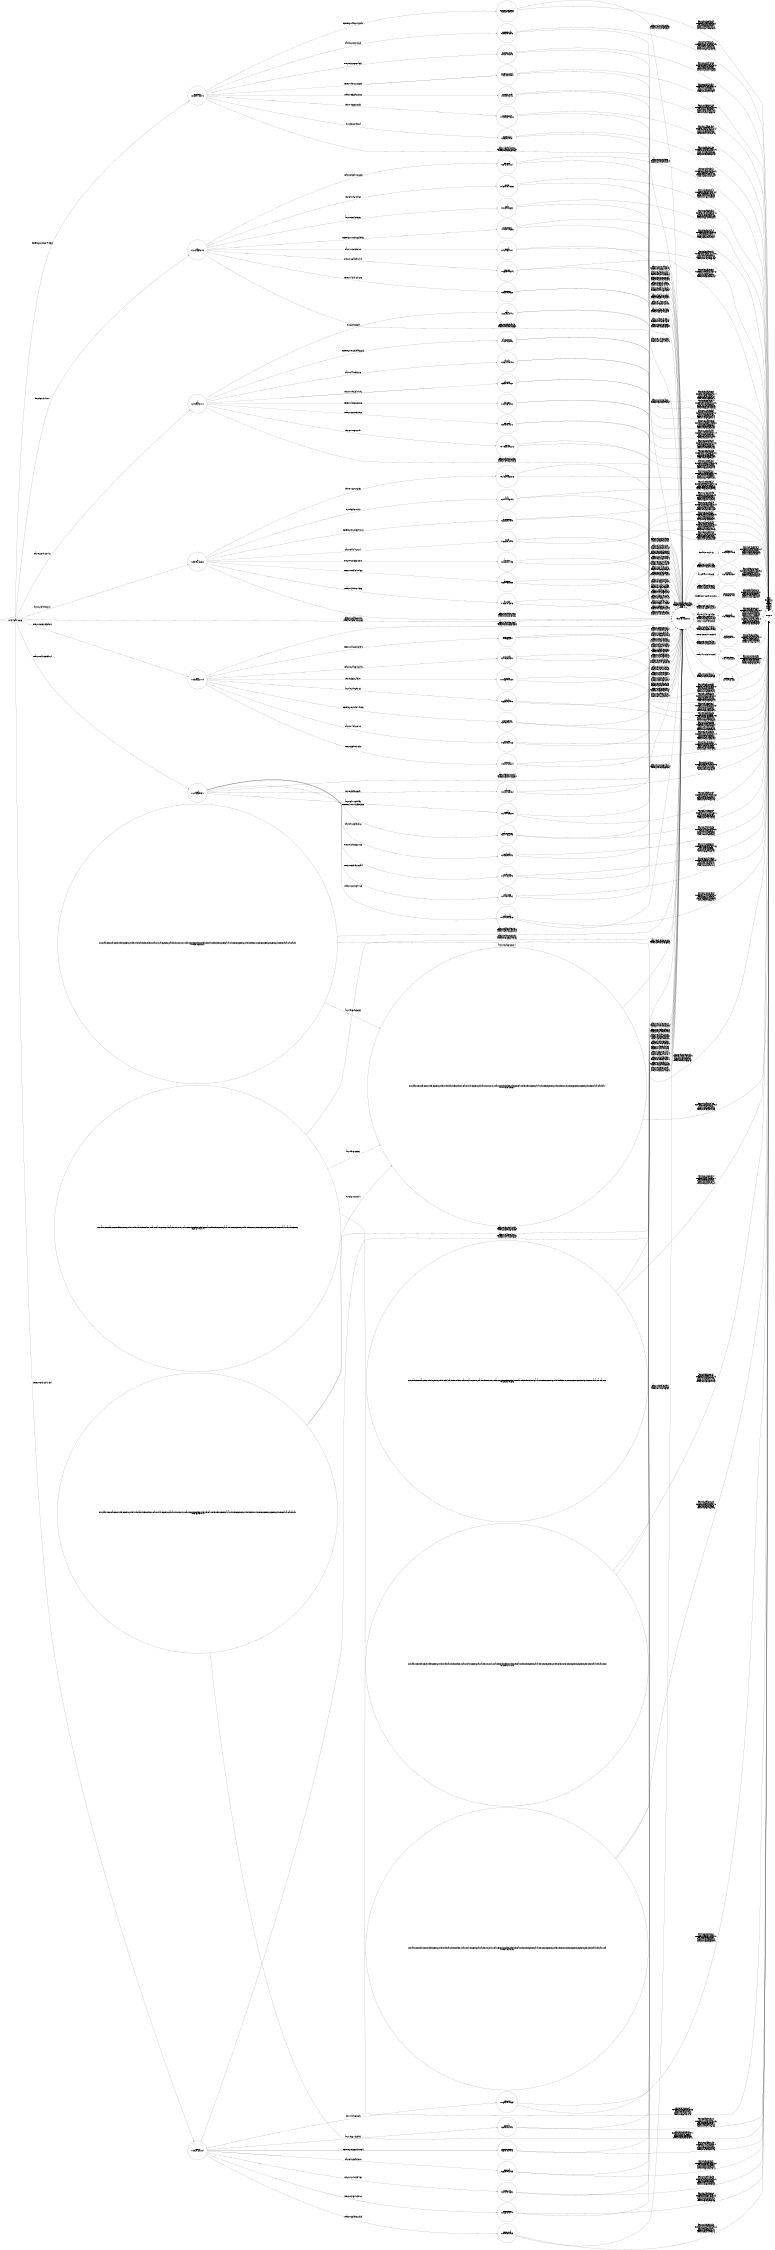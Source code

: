 digraph weighted_automaton {
	margin=0 rankdir=LR size=15
	node [shape=circle]
	The [label="The
0.15117523589607046"]
	The -> "The,The" [label="The-0.06901796213047585"]
	The -> "The,art" [label="art-0.021056034322986576"]
	The -> "The,engineering" [label="engineering-0.0008139122854399483"]
	The -> "The,man" [label="man-0.11103082150304812"]
	The -> medicine [label="maths-0.5658390466495443
medicine-0.06601032151688578
studied-0.0019244929247825547"]
	The -> "The,music" [label="music-0.0016864542590241175"]
	The -> "The,science" [label="science-0.004480421384116062"]
	The -> "The,woman" [label="woman-0.0069652971276262625"]
	"The,The" [label="The,The
0.043696115714153085"]
	"The,The" -> UNKNOWN [label="The-0.17147855103252446
art-0.03495019090022161
engineering-0.0005802274821175644
man-0.12356509281953491
music-0.0020164204114302984
science-0.005741245912696251
woman-0.003778582448935397"]
	"The,The" -> medicine [label="maths-0.5241446600889416
medicine-0.08888422011272318
studied-0.0011646930767217037"]
	"The,art" [label="The,art
0.2766462708366573"]
	"The,art" -> UNKNOWN [label="The-0.18083896969705465
art-0.14162734805530372
engineering-0.001165722576898436
man-0.3142164130299726
music-0.0012535897334391133
science-0.0019419975819670989
woman-0.0076367507009248515"]
	"The,art" -> medicine [label="maths-0.03879534796294653
medicine-0.03261292572121055
studied-0.003264664103625107"]
	"The,engineering" [label="The,engineering
0.10404222772965856"]
	"The,engineering" -> UNKNOWN [label="The-0.13096897210447975
art-0.05164234997937781
engineering-0.13339222192265338
man-0.309673342139004
music-0.005350547488946177
science-0.025611669900883094
woman-0.03340621043796154"]
	"The,engineering" -> medicine [label="maths-0.18459300790796512
medicine-0.017274940874901754
studied-0.004044509514168799"]
	"The,man" [label="The,man
0.3445219585757277"]
	"The,man" -> UNKNOWN [label="The-0.3669515929057598
art-0.011602051164011112
engineering-9.316598501311417e-05
man-0.22281036828665574
music-0.0015478298963409328
science-0.00014128725261378016
woman-0.002949661228667562"]
	"The,man" -> medicine [label="maths-0.02576797750456255
medicine-0.023099852549313356
studied-0.0005142546513343894"]
	"The,music" [label="The,music
0.10366232095733445"]
	"The,music" -> UNKNOWN [label="The-0.03423614515585182
art-0.02426335931519337
engineering-0.0019751487719297687
man-0.6718603303701197
music-0.1078682718663128
science-0.0010813100591940746
woman-0.009156926879698157"]
	"The,music" -> medicine [label="maths-0.038714210638785336
medicine-0.006107139073850781
studied-0.0010748369117297278"]
	"The,science" [label="The,science
0.2596644026938623"]
	"The,science" -> UNKNOWN [label="The-0.43640315944003183
art-0.02266768135800054
engineering-0.005269325634972274
man-0.1488660496089882
music-0.01887968400760722
science-0.05083474802390144
woman-0.01309909357682848"]
	"The,science" -> medicine [label="maths-0.03221407562493131
medicine-0.006729653780959646
studied-0.005372126249916746"]
	"The,woman" [label="The,woman
0.3837621802087674"]
	"The,woman" -> UNKNOWN [label="The-0.3661185901545048
art-0.021346619616942307
engineering-2.720404079181016e-05
man-0.06302521915433691
music-0.0032439743024277887
science-0.00016664493988713066
woman-0.03598007321346669"]
	"The,woman" -> medicine [label="maths-0.09569446721068954
medicine-0.0300824357513895
studied-0.0005525914067961004"]
	UNKNOWN [label="UNKNOWN
-1"]
	UNKNOWN -> UNKNOWN [label="The--1
art--1
engineering--1
man--1
maths--1
medicine--1
music--1
science--1
studied--1
woman--1"]
	art [label="art
0.6595009314386953"]
	art -> "art,The" [label="The-0.02776282160621358"]
	art -> "art,art" [label="art-0.10453545510175481"]
	art -> "art,engineering" [label="engineering-0.000840285591431115"]
	art -> "art,man" [label="man-0.10594374476103174"]
	art -> medicine [label="maths-0.03666097752775882
medicine-0.04619449407444611
studied-0.01327326926998528"]
	art -> "art,music" [label="music-0.0008731656587823122"]
	art -> "art,science" [label="science-0.0010039423421046851"]
	art -> "art,woman" [label="woman-0.003410912627796255"]
	"art,The" [label="art,The
0.0064058192538315765"]
	"art,The" -> UNKNOWN [label="The-0.07617324195691184
art-0.15443693802404831
engineering-0.0003080539993764605
man-0.07028123013333847
music-0.017017437386385257
science-0.006772167852104312
woman-0.0013879793019410816"]
	"art,The" -> medicine [label="maths-0.6471873125024478
medicine-0.01959046237195443
studied-0.0004393572176604912"]
	"art,art" [label="art,art
0.25094174126371943"]
	"art,art" -> UNKNOWN [label="The-0.004410599819354741
art-0.6856288203429898
engineering-0.00020670715187410288
man-0.03518316982959651
music-0.0008694267496586349
science-0.00030078466110732824
woman-0.00038898302786999166"]
	"art,art" -> medicine [label="maths-0.008712897821100556
medicine-0.01010821828920539
studied-0.0032486510435234977"]
	"art,engineering" [label="art,engineering
0.6323083208495192"]
	"art,engineering" -> UNKNOWN [label="The-0.011717466743420958
art-0.10769100850217127
engineering-0.03126106430662929
man-0.0660268593604567
music-0.012887394521643699
science-0.009060844724396501
woman-0.006627791742700784"]
	"art,engineering" -> medicine [label="maths-0.11549944730759011
medicine-0.004504992302161043
studied-0.002414809639310459"]
	"art,man" [label="art,man
0.7666235037899913"]
	"art,man" -> UNKNOWN [label="The-0.011011817819349448
art-0.09345435877369578
engineering-0.00010320276860218924
man-0.05433704997645086
music-0.014905327928440168
science-0.0007164074675440108
woman-0.00041613649601486227"]
	"art,man" -> medicine [label="maths-0.04945331459783198
medicine-0.00806287487500492
studied-0.0009160055070744189"]
	"art,music" [label="art,music
0.6246556105414555"]
	"art,music" -> UNKNOWN [label="The-0.01136467129209757
art-0.07894304876833237
engineering-0.001344207893998356
man-0.05437481239770203
music-0.1595253215307684
science-0.000983435968312891
woman-0.0009634659508595747"]
	"art,music" -> medicine [label="maths-0.06471569990311962
medicine-0.002562914041838613
studied-0.000566811711515083"]
	"art,science" [label="art,science
0.6865792885869652"]
	"art,science" -> UNKNOWN [label="The-0.006192318190290954
art-0.12567279438685722
engineering-0.005207338313789868
man-0.07965336573789945
music-0.03189905911374199
science-0.024236809341318416
woman-0.0067172378574912065"]
	"art,science" -> medicine [label="maths-0.02895525804775261
medicine-0.003145640821764903
studied-0.0017408896021282108"]
	"art,woman" [label="art,woman
0.7466564487388486"]
	"art,woman" -> UNKNOWN [label="The-0.008333740435440128
art-0.11912018502907426
engineering-7.45016072065424e-05
man-0.013931707808154765
music-0.005054283571747515
science-0.00035607598554495535
woman-0.007272256815183899"]
	"art,woman" -> medicine [label="maths-0.08390812885670834
medicine-0.014143761115318057
studied-0.0011489100367729492"]
	engineering [label="engineering
0.5098297174289775"]
	engineering -> "engineering,The" [label="The-0.17703863651326465"]
	engineering -> "engineering,art" [label="art-0.01596660670937669"]
	engineering -> "engineering,engineering" [label="engineering-0.09298512475302978"]
	engineering -> "engineering,man" [label="man-0.05160733787765643"]
	engineering -> medicine [label="maths-0.12655952419329167
medicine-0.0033061009423941256
studied-0.00398189965009283"]
	engineering -> "engineering,music" [label="music-0.0033612660620405514"]
	engineering -> "engineering,science" [label="science-0.009807516131362892"]
	engineering -> "engineering,woman" [label="woman-0.005556269738512873"]
	"engineering,The" [label="engineering,The
0.017861655191986726"]
	"engineering,The" -> UNKNOWN [label="The-0.19617199586314585
art-0.19216206018970447
engineering-0.038273449624481454
man-0.08775563865736108
music-0.015186656124975224
science-0.08546646096793092
woman-0.0012141754179840186"]
	"engineering,The" -> medicine [label="maths-0.3185388461325588
medicine-0.04651572718469186
studied-0.0008533346451796172"]
	"engineering,art" [label="engineering,art
0.538639051299037"]
	"engineering,art" -> UNKNOWN [label="The-0.011585907408411526
art-0.20005912530908893
engineering-0.0043052262135608406
man-0.16916089182132477
music-0.0010728581322264538
science-0.0022052282384695935
woman-0.0014298984979307721"]
	"engineering,art" -> medicine [label="maths-0.023839577367556198
medicine-0.044910117479470615
studied-0.002792118232923292"]
	"engineering,engineering" [label="engineering,engineering
0.05551687765998102"]
	"engineering,engineering" -> UNKNOWN [label="The-0.004072248884158297
art-0.025597682569402067
engineering-0.8485815353862535
man-0.03084326470681409
music-0.004565698607487604
science-0.009716192502545216
woman-0.0015224198036708628"]
	"engineering,engineering" -> medicine [label="maths-0.016401619397030956
medicine-0.0029476115537030627
studied-0.00023484892895338577"]
	"engineering,man" [label="engineering,man
0.8486760967825115"]
	"engineering,man" -> UNKNOWN [label="The-0.0199619939317697
art-0.043671917051345675
engineering-0.0006160459926192598
man-0.060294776589176986
music-0.009042168666062462
science-0.004743017117318335
woman-0.0009885102801800438"]
	"engineering,man" -> medicine [label="maths-0.0065876402690852
medicine-0.004545855319140575
studied-0.0008719780007902077"]
	"engineering,music" [label="engineering,music
0.3705164245613489"]
	"engineering,music" -> UNKNOWN [label="The-0.026162422097185323
art-0.045536913488427457
engineering-0.030593738518325263
man-0.09293162848025158
music-0.3607370049143632
science-0.0049204635913713355
woman-0.0013195644171536535"]
	"engineering,music" -> medicine [label="maths-0.06312102119963742
medicine-0.0037047651446251574
studied-0.0004560535873107173"]
	"engineering,science" [label="engineering,science
0.44375748845402024"]
	"engineering,science" -> UNKNOWN [label="The-0.00681069179104556
art-0.05690939753068117
engineering-0.07276851503581752
man-0.17071607355537144
music-0.04578401012990738
science-0.16134549687953123
woman-0.01010259442478394"]
	"engineering,science" -> medicine [label="maths-0.023693520332174974
medicine-0.006047534134397575
studied-0.0020646777322689686"]
	"engineering,woman" [label="engineering,woman
0.751029010541703"]
	"engineering,woman" -> UNKNOWN [label="The-0.016764555216541896
art-0.08211483793178827
engineering-0.0013035886862252505
man-0.04234172058640027
music-0.013626160056910063
science-0.0057684027593604475
woman-0.015167251666633205"]
	"engineering,woman" -> medicine [label="maths-0.052012112266621134
medicine-0.019192082718172992
studied-0.0006802775696434593"]
	man [label="man
0.6194509804811018"]
	man -> "man,The" [label="The-0.06270706508787291"]
	man -> "man,art" [label="art-0.08867908059699"]
	man -> "man,engineering" [label="engineering-0.00022257599952888246"]
	man -> "man,man" [label="man-0.06194578033678166"]
	man -> medicine [label="maths-0.06970066341638435
medicine-0.05632615700613961
studied-0.019877308849284105"]
	man -> "man,music" [label="music-0.011095764341797796"]
	man -> "man,science" [label="science-0.004225863828878266"]
	man -> "man,woman" [label="woman-0.005768760055240603"]
	"man,The" [label="man,The
0.0077933021319861115"]
	"man,The" -> UNKNOWN [label="The-0.16874158750541862
art-0.03458812691265646
engineering-0.00035021445468316965
man-0.17311458098743926
music-0.012989487410918436
science-0.015878426183485495
woman-0.006636152946164173"]
	"man,The" -> medicine [label="maths-0.5626044359745263
medicine-0.016846171594243897
studied-0.00045751389847807275"]
	"man,art" [label="man,art
0.13606245542249412"]
	"man,art" -> UNKNOWN [label="The-0.0013823555490632142
art-0.6637510028030217
engineering-8.243309685276076e-05
man-0.01747815436622182
music-0.0021795843462083316
science-0.0005091263724351153
woman-0.0008356694740330386"]
	"man,art" -> medicine [label="maths-0.012927663737906062
medicine-0.13523864551875292
studied-0.02955290931301093"]
	"man,engineering" [label="man,engineering
0.4713091726600037"]
	"man,engineering" -> UNKNOWN [label="The-0.02031122924585439
art-0.033727033438940936
engineering-0.02397652079867213
man-0.14400133259694922
music-0.011898342321110826
science-0.016069464878247747
woman-0.014348308839545172"]
	"man,engineering" -> medicine [label="maths-0.2545472695167603
medicine-0.006185884813504788
studied-0.0036254408904107184"]
	"man,man" [label="man,man
0.05253111298219226"]
	"man,man" -> UNKNOWN [label="The-0.0017136449971251683
art-0.0021892618558496703
engineering-7.5845468614705925e-06
man-0.9258799558131429
music-0.002367662036203809
science-0.0002603691952141577
woman-0.005894636895285584"]
	"man,man" -> medicine [label="maths-0.003607555498646964
medicine-0.005229056659237299
studied-0.00031915952024073906"]
	"man,music" [label="man,music
0.5592511927081327"]
	"man,music" -> UNKNOWN [label="The-0.016712196049779974
art-0.01758962361533788
engineering-0.0006872628094617719
man-0.12687571065732864
music-0.16924369945217654
science-0.0007104596776759781
woman-0.0026272011143274"]
	"man,music" -> medicine [label="maths-0.10171441512005759
medicine-0.003967012228603693
studied-0.0006212265671177813"]
	"man,science" [label="man,science
0.7223722654801876"]
	"man,science" -> UNKNOWN [label="The-0.010033115119856037
art-0.03252199169472011
engineering-0.006181364644877533
man-0.09573998972594462
music-0.023831021560017707
science-0.05212605166349856
woman-0.011090996904488361"]
	"man,science" -> medicine [label="maths-0.038083610204894855
medicine-0.0057656667914161505
studied-0.002253926210098449"]
	"man,woman" [label="man,woman
0.5300980454931178"]
	"man,woman" -> UNKNOWN [label="The-0.023215837646140665
art-0.0261397354958535
engineering-5.511757888327667e-05
man-0.11776490694322021
music-0.009041855970390155
science-0.0011303575578492575
woman-0.09507108309931807"]
	"man,woman" -> medicine [label="maths-0.15607149269217302
medicine-0.03897276216495733
studied-0.0024388053580966873"]
	medicine [label="medicine
1.958804354043308e-05"]
	medicine -> "medicine,The" [label="The-0.9973107267847758"]
	medicine -> "medicine,art" [label="art-7.329999217470956e-05"]
	medicine -> "medicine,engineering" [label="engineering-3.018880691612284e-06"]
	medicine -> "medicine,man" [label="man-0.00024175011867349662"]
	medicine -> medicine [label="maths-0.0022261988581805583
medicine-5.959065341695813e-05
studied-5.705077008476733e-07"]
	medicine -> "medicine,music" [label="music-3.4731882990593325e-05"]
	medicine -> "medicine,science" [label="science-1.5802606470182815e-05"]
	medicine -> "medicine,woman" [label="woman-1.4721671384817287e-05"]
	"medicine,The" [label="medicine,The
0.07939723247710045"]
	"medicine,The" -> UNKNOWN [label="The-0.07643775655273548
art-0.02724266349611488
engineering-0.0009469159006207169
man-0.11382416423412547
music-0.0021369870581081562
science-0.0049529369125362295
woman-0.006922636496453771"]
	"medicine,The" -> medicine [label="maths-0.6247172842971905
medicine-0.06195078802792855
studied-0.0014706345470858057"]
	"medicine,art" [label="medicine,art
0.28675881625053207"]
	"medicine,art" -> UNKNOWN [label="The-0.027995567317582737
art-0.25622753438178664
engineering-0.0022357921138939983
man-0.3029909220764077
music-0.003030229492211936
science-0.0014822512046017103
woman-0.010032632302633303"]
	"medicine,art" -> medicine [label="maths-0.04999838469862609
medicine-0.04866164201553822
studied-0.010586228146185563"]
	"medicine,engineering" [label="medicine,engineering
0.3433956883640376"]
	"medicine,engineering" -> UNKNOWN [label="The-0.26525240968116176
art-0.028380118839405343
engineering-0.09706189312452707
man-0.06793145755335732
music-0.007755792892127419
science-0.014058720530270375
woman-0.010188110328275914"]
	"medicine,engineering" -> medicine [label="maths-0.15804663041070677
medicine-0.004160508328491946
studied-0.0037686699476384942"]
	"medicine,man" [label="medicine,man
0.41312806364057364"]
	"medicine,man" -> UNKNOWN [label="The-0.06615756082061282
art-0.15408640444168614
engineering-0.0004394012797375789
man-0.14249249085276283
music-0.020145230948952438
science-0.006987174678354406
woman-0.011727144513823897"]
	"medicine,man" -> medicine [label="maths-0.09901768599801918
medicine-0.060963479638770135
studied-0.024855363186706936"]
	"medicine,music" [label="medicine,music
0.4383406469949747"]
	"medicine,music" -> UNKNOWN [label="The-0.10654257821077086
art-0.07117817569794856
engineering-0.007351073075390191
man-0.13675746039208775
music-0.15645145786048018
science-0.004176835631162264
woman-0.002674556709369131"]
	"medicine,music" -> medicine [label="maths-0.06263936779039933
medicine-0.011575188716312822
studied-0.0023126589211042085"]
	"medicine,science" [label="medicine,science
0.42241076618667084"]
	"medicine,science" -> UNKNOWN [label="The-0.20495369872290567
art-0.039601044333249895
engineering-0.009155712963746204
man-0.09010333267531141
music-0.04702937793702875
science-0.12490249122909639
woman-0.02417386016217776"]
	"medicine,science" -> medicine [label="maths-0.023157315792043567
medicine-0.002707518100412213
studied-0.01180488189735728"]
	"medicine,woman" [label="medicine,woman
0.6301280963213588"]
	"medicine,woman" -> UNKNOWN [label="The-0.031211800032245923
art-0.02013464131190158
engineering-5.935638808586176e-05
man-0.024892951245169083
music-0.0024105260540468877
science-0.0003456647137765684
woman-0.02038783933964476"]
	"medicine,woman" -> medicine [label="maths-0.2002183043346147
medicine-0.05832867415325126
studied-0.011882146105904523"]
	music [label="music
0.7059519686777109"]
	music -> "music,The" [label="The-0.07853888764934207"]
	music -> "music,art" [label="art-0.040064190669577185"]
	music -> "music,engineering" [label="engineering-0.006272923411920263"]
	music -> "music,man" [label="man-0.05114484376487273"]
	music -> medicine [label="maths-0.04923094065191234
medicine-0.007064846565459483
studied-0.0020371260343488976"]
	music -> "music,music" [label="music-0.05635921284756467"]
	music -> "music,science" [label="science-0.0024406331548279545"]
	music -> "music,woman" [label="woman-0.0008944265724634796"]
	"music,The" [label="music,The
0.007065597909375917"]
	"music,The" -> UNKNOWN [label="The-0.10193423533058574
art-0.07317776850118463
engineering-0.0006968455107457551
man-0.1277781190489509
music-0.2508913188661655
science-0.01092105892752031
woman-0.0015583648373152742"]
	"music,The" -> medicine [label="maths-0.403622441309664
medicine-0.022132624658131317
studied-0.00022162510036069665"]
	"music,art" [label="music,art
0.3685308193999106"]
	"music,art" -> UNKNOWN [label="The-0.003975623943986553
art-0.4566991245062531
engineering-0.0007192635362972656
man-0.07833673532919166
music-0.017210792603371647
science-0.000808393628154698
woman-0.0013602443173336622"]
	"music,art" -> medicine [label="maths-0.03319264374222929
medicine-0.030700051048839046
studied-0.008466307944432459"]
	"music,engineering" [label="music,engineering
0.5089868496071771"]
	"music,engineering" -> UNKNOWN [label="The-0.008729219368785556
art-0.035703105075989845
engineering-0.0739622481424654
man-0.07777478957919638
music-0.16094744070478645
science-0.014193480858891515
woman-0.0043219030936053095"]
	"music,engineering" -> medicine [label="maths-0.10543359750602163
medicine-0.006480919495759384
studied-0.0034664465673214"]
	"music,man" [label="music,man
0.7558180696211683"]
	"music,man" -> UNKNOWN [label="The-0.015387091442855052
art-0.04528110625571384
engineering-0.0002173172572854149
man-0.0562231225903221
music-0.07394564090084589
science-0.0015509124986548676
woman-0.000981624658080484"]
	"music,man" -> medicine [label="maths-0.02764390939489115
medicine-0.018763405552692493
studied-0.004187799827490428"]
	"music,maths,science,man,science,studied,engineering,studied,studied,man,The,The,medicine,woman,music,art,engineering,man,man,The,music,music,woman,science,The,medicine,studied,science,art,medicine,The,engineering,art,art,The,science,engineering,studied,medicine,music,science,engineering,engineering,The,science,man,art,man,man,The" [label="music,maths,science,man,science,studied,engineering,studied,studied,man,The,The,medicine,woman,music,art,engineering,man,man,The,music,music,woman,science,The,medicine,studied,science,art,medicine,The,engineering,art,art,The,science,engineering,studied,medicine,music,science,engineering,engineering,The,science,man,art,man,man,The
0.0002558786636438134"]
	"music,maths,science,man,science,studied,engineering,studied,studied,man,The,The,medicine,woman,music,art,engineering,man,man,The,music,music,woman,science,The,medicine,studied,science,art,medicine,The,engineering,art,art,The,science,engineering,studied,medicine,music,science,engineering,engineering,The,science,man,art,man,man,The" -> UNKNOWN [label="The-0.0010937257891281541
engineering-0.13805449504437892
man-0.0024148002442215904
music-0.09476942925304785
science-0.7386794842279911
woman-0.0005195437658864584"]
	"music,maths,science,man,science,studied,engineering,studied,studied,man,The,The,medicine,woman,music,art,engineering,man,man,The,music,music,woman,science,The,medicine,studied,science,art,medicine,The,engineering,art,art,The,science,engineering,studied,medicine,music,science,engineering,engineering,The,science,man,art,man,man,The" -> "music,maths,science,man,science,studied,engineering,studied,studied,man,The,The,medicine,woman,music,art,engineering,man,man,The,music,music,woman,science,The,medicine,studied,science,art,medicine,The,engineering,art,art,The,science,engineering,studied,medicine,music,science,engineering,engineering,The,science,man,art,man,man,art" [label="art-0.019913509165305515"]
	"music,maths,science,man,science,studied,engineering,studied,studied,man,The,The,medicine,woman,music,art,engineering,man,man,The,music,music,woman,science,The,medicine,studied,science,art,medicine,The,engineering,art,art,The,science,engineering,studied,medicine,music,science,engineering,engineering,The,science,man,art,man,man,The" -> medicine [label="maths-0.003945086498537951
medicine-0.00034998441342702034
studied-4.0629344316628284e-06"]
	"music,maths,science,man,science,studied,engineering,studied,studied,man,The,The,medicine,woman,music,art,engineering,man,man,The,music,music,woman,science,The,medicine,studied,science,art,medicine,The,engineering,art,art,The,science,engineering,studied,medicine,music,science,engineering,engineering,The,science,man,art,man,man,art" [label="music,maths,science,man,science,studied,engineering,studied,studied,man,The,The,medicine,woman,music,art,engineering,man,man,The,music,music,woman,science,The,medicine,studied,science,art,medicine,The,engineering,art,art,The,science,engineering,studied,medicine,music,science,engineering,engineering,The,science,man,art,man,man,art
0.00021103605768966324"]
	"music,maths,science,man,science,studied,engineering,studied,studied,man,The,The,medicine,woman,music,art,engineering,man,man,The,music,music,woman,science,The,medicine,studied,science,art,medicine,The,engineering,art,art,The,science,engineering,studied,medicine,music,science,engineering,engineering,The,science,man,art,man,man,art" -> UNKNOWN [label="The-0.000483490341654238
engineering-1.1351533832471309e-05
man-0.99678211425726
music-8.27785798686982e-05
science-8.246592329030154e-05
woman-0.002148596989116805"]
	"music,maths,science,man,science,studied,engineering,studied,studied,man,The,The,medicine,woman,music,art,engineering,man,man,The,music,music,woman,science,The,medicine,studied,science,art,medicine,The,engineering,art,art,The,science,engineering,studied,medicine,music,science,engineering,engineering,The,science,man,art,man,man,art" -> "music,maths,science,man,science,studied,engineering,studied,studied,man,The,The,medicine,woman,music,art,engineering,man,man,The,music,music,woman,science,The,medicine,studied,science,art,medicine,The,engineering,art,art,The,science,engineering,studied,medicine,music,science,engineering,engineering,The,science,man,art,man,man,art" [label="art-0.00015844263130881874"]
	"music,maths,science,man,science,studied,engineering,studied,studied,man,The,The,medicine,woman,music,art,engineering,man,man,The,music,music,woman,science,The,medicine,studied,science,art,medicine,The,engineering,art,art,The,science,engineering,studied,medicine,music,science,engineering,engineering,The,science,man,art,man,man,art" -> medicine [label="maths-1.9337915325231267e-05
medicine-1.3036063106400473e-05
studied-7.3497075473795085e-06"]
	"music,maths,science,man,science,studied,engineering,studied,studied,man,The,The,medicine,woman,music,art,engineering,man,man,The,music,music,woman,science,The,medicine,studied,science,art,medicine,The,engineering,art,art,The,science,engineering,studied,medicine,music,science,engineering,engineering,The,science,man,art,man,man,engineering" [label="music,maths,science,man,science,studied,engineering,studied,studied,man,The,The,medicine,woman,music,art,engineering,man,man,The,music,music,woman,science,The,medicine,studied,science,art,medicine,The,engineering,art,art,The,science,engineering,studied,medicine,music,science,engineering,engineering,The,science,man,art,man,man,engineering
0.038304614101841494"]
	"music,maths,science,man,science,studied,engineering,studied,studied,man,The,The,medicine,woman,music,art,engineering,man,man,The,music,music,woman,science,The,medicine,studied,science,art,medicine,The,engineering,art,art,The,science,engineering,studied,medicine,music,science,engineering,engineering,The,science,man,art,man,man,engineering" -> UNKNOWN [label="The-0.5315546570318049
engineering-0.015616390937360556
man-0.05375709569142692
music-0.1505123664717783
science-0.07037412907424323
woman-0.00805339295787469"]
	"music,maths,science,man,science,studied,engineering,studied,studied,man,The,The,medicine,woman,music,art,engineering,man,man,The,music,music,woman,science,The,medicine,studied,science,art,medicine,The,engineering,art,art,The,science,engineering,studied,medicine,music,science,engineering,engineering,The,science,man,art,man,man,engineering" -> "music,maths,science,man,science,studied,engineering,studied,studied,man,The,The,medicine,woman,music,art,engineering,man,man,The,music,music,woman,science,The,medicine,studied,science,art,medicine,The,engineering,art,art,The,science,engineering,studied,medicine,music,science,engineering,engineering,The,science,man,art,man,man,art" [label="art-0.109913875055083"]
	"music,maths,science,man,science,studied,engineering,studied,studied,man,The,The,medicine,woman,music,art,engineering,man,man,The,music,music,woman,science,The,medicine,studied,science,art,medicine,The,engineering,art,art,The,science,engineering,studied,medicine,music,science,engineering,engineering,The,science,man,art,man,man,engineering" -> medicine [label="maths-0.020997004027057398
medicine-0.0007156509903821674
studied-0.00020082366114737896"]
	"music,maths,science,man,science,studied,engineering,studied,studied,man,The,The,medicine,woman,music,art,engineering,man,man,The,music,music,woman,science,The,medicine,studied,science,art,medicine,The,engineering,art,art,The,science,engineering,studied,medicine,music,science,engineering,engineering,The,science,man,art,man,man,man" [label="music,maths,science,man,science,studied,engineering,studied,studied,man,The,The,medicine,woman,music,art,engineering,man,man,The,music,music,woman,science,The,medicine,studied,science,art,medicine,The,engineering,art,art,The,science,engineering,studied,medicine,music,science,engineering,engineering,The,science,man,art,man,man,man
0.010054856096101772"]
	"music,maths,science,man,science,studied,engineering,studied,studied,man,The,The,medicine,woman,music,art,engineering,man,man,The,music,music,woman,science,The,medicine,studied,science,art,medicine,The,engineering,art,art,The,science,engineering,studied,medicine,music,science,engineering,engineering,The,science,man,art,man,man,man" -> UNKNOWN [label="The-0.8507865570890243
engineering-0.0013085039423189947
man-0.006951046148883318
music-0.03159476269925728
science-0.015803339521600585
woman-0.00038406930703193716"]
	"music,maths,science,man,science,studied,engineering,studied,studied,man,The,The,medicine,woman,music,art,engineering,man,man,The,music,music,woman,science,The,medicine,studied,science,art,medicine,The,engineering,art,art,The,science,engineering,studied,medicine,music,science,engineering,engineering,The,science,man,art,man,man,man" -> "music,maths,science,man,science,studied,engineering,studied,studied,man,The,The,medicine,woman,music,art,engineering,man,man,The,music,music,woman,science,The,medicine,studied,science,art,medicine,The,engineering,art,art,The,science,engineering,studied,medicine,music,science,engineering,engineering,The,science,man,art,man,man,art" [label="art-0.08136108128705417"]
	"music,maths,science,man,science,studied,engineering,studied,studied,man,The,The,medicine,woman,music,art,engineering,man,man,The,music,music,woman,science,The,medicine,studied,science,art,medicine,The,engineering,art,art,The,science,engineering,studied,medicine,music,science,engineering,engineering,The,science,man,art,man,man,man" -> medicine [label="maths-0.0014561155847670397
medicine-0.00023351211270423273
studied-6.615621125634438e-05"]
	"music,maths,science,man,science,studied,engineering,studied,studied,man,The,The,medicine,woman,music,art,engineering,man,man,The,music,music,woman,science,The,medicine,studied,science,art,medicine,The,engineering,art,art,The,science,engineering,studied,medicine,music,science,engineering,engineering,The,science,man,art,man,man,music" [label="music,maths,science,man,science,studied,engineering,studied,studied,man,The,The,medicine,woman,music,art,engineering,man,man,The,music,music,woman,science,The,medicine,studied,science,art,medicine,The,engineering,art,art,The,science,engineering,studied,medicine,music,science,engineering,engineering,The,science,man,art,man,man,music
0.0006596925400135052"]
	"music,maths,science,man,science,studied,engineering,studied,studied,man,The,The,medicine,woman,music,art,engineering,man,man,The,music,music,woman,science,The,medicine,studied,science,art,medicine,The,engineering,art,art,The,science,engineering,studied,medicine,music,science,engineering,engineering,The,science,man,art,man,man,music" -> UNKNOWN [label="The-0.0028861873880002024
art-0.036763844910903
engineering-0.0867729382520217
man-0.005834352637821918
music-0.012644565187132261
science-0.8515601576280141
woman-0.0003738394457478891"]
	"music,maths,science,man,science,studied,engineering,studied,studied,man,The,The,medicine,woman,music,art,engineering,man,man,The,music,music,woman,science,The,medicine,studied,science,art,medicine,The,engineering,art,art,The,science,engineering,studied,medicine,music,science,engineering,engineering,The,science,man,art,man,man,music" -> medicine [label="maths-0.002348746302507715
medicine-0.00012350463773906864
studied-3.217107009870088e-05"]
	"music,maths,science,man,science,studied,engineering,studied,studied,man,The,The,medicine,woman,music,art,engineering,man,man,The,music,music,woman,science,The,medicine,studied,science,art,medicine,The,engineering,art,art,The,science,engineering,studied,medicine,music,science,engineering,engineering,The,science,man,art,man,man,science" [label="music,maths,science,man,science,studied,engineering,studied,studied,man,The,The,medicine,woman,music,art,engineering,man,man,The,music,music,woman,science,The,medicine,studied,science,art,medicine,The,engineering,art,art,The,science,engineering,studied,medicine,music,science,engineering,engineering,The,science,man,art,man,man,science
0.0016308216427164245"]
	"music,maths,science,man,science,studied,engineering,studied,studied,man,The,The,medicine,woman,music,art,engineering,man,man,The,music,music,woman,science,The,medicine,studied,science,art,medicine,The,engineering,art,art,The,science,engineering,studied,medicine,music,science,engineering,engineering,The,science,man,art,man,man,science" -> UNKNOWN [label="The-0.8734335287820102
art-0.006345135234197907
engineering-0.08791994878227798
man-0.007871565098217658
music-0.0007257959574174932
science-0.021493174020612325
woman-0.00027559039521981134"]
	"music,maths,science,man,science,studied,engineering,studied,studied,man,The,The,medicine,woman,music,art,engineering,man,man,The,music,music,woman,science,The,medicine,studied,science,art,medicine,The,engineering,art,art,The,science,engineering,studied,medicine,music,science,engineering,engineering,The,science,man,art,man,man,science" -> medicine [label="maths-0.00017733955638401212
medicine-9.639430934643638e-05
studied-3.0706221599819644e-05"]
	"music,maths,science,man,science,studied,engineering,studied,studied,man,The,The,medicine,woman,music,art,engineering,man,man,The,music,music,woman,science,The,medicine,studied,science,art,medicine,The,engineering,art,art,The,science,engineering,studied,medicine,music,science,engineering,engineering,The,science,man,art,man,man,woman" [label="music,maths,science,man,science,studied,engineering,studied,studied,man,The,The,medicine,woman,music,art,engineering,man,man,The,music,music,woman,science,The,medicine,studied,science,art,medicine,The,engineering,art,art,The,science,engineering,studied,medicine,music,science,engineering,engineering,The,science,man,art,man,man,woman
0.005952470839437898"]
	"music,maths,science,man,science,studied,engineering,studied,studied,man,The,The,medicine,woman,music,art,engineering,man,man,The,music,music,woman,science,The,medicine,studied,science,art,medicine,The,engineering,art,art,The,science,engineering,studied,medicine,music,science,engineering,engineering,The,science,man,art,man,man,woman" -> UNKNOWN [label="The-0.024018994367877848
art-0.14339668420022528
engineering-0.00529789339904708
man-0.009649805370858182
music-0.6916566677143886
woman-0.015245227965279962"]
	"music,maths,science,man,science,studied,engineering,studied,studied,man,The,The,medicine,woman,music,art,engineering,man,man,The,music,music,woman,science,The,medicine,studied,science,art,medicine,The,engineering,art,art,The,science,engineering,studied,medicine,music,science,engineering,engineering,The,science,man,art,man,man,woman" -> medicine [label="maths-0.005393499766756652
medicine-0.0008036225923765755
science-0.09854052985840693
studied-4.460392534503696e-05"]
	"music,music" [label="music,music
0.19351434752066404"]
	"music,music" -> UNKNOWN [label="The-0.0071960145775058874
art-0.022031586665800403
engineering-0.0010601677340598143
man-0.015256759377395278
music-0.7244221348348335
science-0.0013591963613935351
woman-0.0005371111124748902"]
	"music,music" -> medicine [label="maths-0.0313165442921589
medicine-0.0029989897384504636
studied-0.00030714778526327375"]
	"music,science" [label="music,science
0.49989863831319"]
	"music,science" -> UNKNOWN [label="The-0.003958957168183554
art-0.027475369187415936
engineering-0.004488979798661132
man-0.034347654063545854
music-0.3896022466709222
science-0.019449538826265527
woman-0.002792826593418173"]
	"music,science" -> medicine [label="maths-0.01335232351307741
medicine-0.003343863642435684
studied-0.0012896022228845647"]
	"music,woman" [label="music,woman
0.6971035306003434"]
	"music,woman" -> UNKNOWN [label="The-0.008911455955608456
art-0.0442219171085964
engineering-9.7536904728962e-05
man-0.01594892999907906
music-0.13543796710210848
science-0.0005400802281637988
woman-0.00716913809451714"]
	"music,woman" -> medicine [label="maths-0.07507380139591495
medicine-0.014539959015426413
studied-0.0009556835955129285"]
	science [label="science
0.7259819783142154"]
	science -> "science,The" [label="The-0.1070870365268298"]
	science -> "science,art" [label="art-0.014036317432699043"]
	science -> "science,engineering" [label="engineering-0.003658604321205619"]
	science -> "science,man" [label="man-0.034276332957337806"]
	science -> medicine [label="maths-0.01824455283400771
medicine-0.0016090009520329258
studied-0.009471470809460081"]
	science -> "science,music" [label="music-0.014604706434544838"]
	science -> "science,science" [label="science-0.06446504785901788"]
	science -> "science,woman" [label="woman-0.006564951558648845"]
	"science,The" [label="science,The
0.006398111949125934"]
	"science,The" -> UNKNOWN [label="The-0.04663085200234168
art-0.12968304310143983
engineering-0.0020825818981959417
man-0.05640052528726868
music-0.007436705508228713
science-0.34126552290398626
woman-0.0010083239253920015"]
	"science,The" -> medicine [label="maths-0.39725910520851565
medicine-0.011264215898684007
studied-0.0005710123168213308"]
	"science,art" [label="science,art
0.5809392046129951"]
	"science,art" -> UNKNOWN [label="The-0.005899565002253716
art-0.2991902017804116
engineering-0.0010339961999822056
man-0.06725885276252137
music-0.002543398815119944
science-0.003553889754100876
woman-0.001197691779684232"]
	"science,art" -> medicine [label="maths-0.014199583969374829
medicine-0.01706249361284218
studied-0.007121121710713943"]
	"science,engineering" [label="science,engineering
0.2550484275940764"]
	"science,engineering" -> UNKNOWN [label="The-0.012006749960017948
art-0.031491019998113885
engineering-0.4402624334223179
man-0.06876722730090838
music-0.020866684006434783
science-0.10718005029199609
woman-0.011644890872947946"]
	"science,engineering" -> medicine [label="maths-0.04358673030464194
medicine-0.005893424300140345
studied-0.0032523619484043174"]
	"science,man" [label="science,man
0.6653459043617393"]
	"science,man" -> UNKNOWN [label="The-0.0218576460246397
art-0.09478931333356665
engineering-0.0013220610589728312
man-0.09480847674226538
music-0.025057430328897932
science-0.02904518049983017
woman-0.0045652818584733116"]
	"science,man" -> medicine [label="maths-0.04074691945245523
medicine-0.019056580084724044
studied-0.0034052062544354072"]
	"science,music" [label="science,music
0.5131647451668576"]
	"science,music" -> UNKNOWN [label="The-0.012151259847431983
art-0.023806806713699568
engineering-0.004084284620819896
man-0.07942682590118323
music-0.3185825942006755
science-0.006914446632825518
woman-0.001535552679380802"]
	"science,music" -> medicine [label="maths-0.03774855695247718
medicine-0.0020224073508128032
studied-0.0005625199338359563"]
	"science,science" [label="science,science
0.3413881544571719"]
	"science,science" -> UNKNOWN [label="The-0.005824596195283613
art-0.03962648464085487
engineering-0.02168587482492543
man-0.04124291941290654
music-0.034182065433876196
science-0.4950389783137785
woman-0.006500335228039386"]
	"science,science" -> medicine [label="maths-0.009539569526225497
medicine-0.003385890132204371
studied-0.0015851318347336395"]
	"science,woman" [label="science,woman
0.7222402329241545"]
	"science,woman" -> UNKNOWN [label="The-0.013838981955148422
art-0.037777446593849295
engineering-0.00031574925773946084
man-0.03322738581576924
music-0.01125968624164776
science-0.014059273506128477
woman-0.035981274279598116"]
	"science,woman" -> medicine [label="maths-0.10598059456309904
medicine-0.02420732675635328
studied-0.00111204810651238"]
	woman [label="woman
0.7841984632209542"]
	woman -> "woman,The" [label="The-0.02655295963685291"]
	woman -> "woman,art" [label="art-0.015691711562979598"]
	woman -> "woman,engineering" [label="engineering-4.7037074864550035e-05"]
	woman -> "woman,man" [label="man-0.009118253493048088"]
	woman -> medicine [label="maths-0.09555378712323434
medicine-0.049844572451436316
studied-0.009602914773364517"]
	woman -> "woman,music" [label="music-0.0023043126568107223"]
	woman -> "woman,science" [label="science-0.0003239759672834949"]
	woman -> "woman,woman" [label="woman-0.006762012039171223"]
	"woman,The" [label="woman,The
0.03231807083545284"]
	"woman,The" -> UNKNOWN [label="The-0.0848041427190871
art-0.036424029742749
engineering-0.00042049169960495063
man-0.15290811742841623
music-0.010062940877120638
science-0.012367009419154236
woman-0.0992740055758599"]
	"woman,The" -> medicine [label="maths-0.5303126372412732
medicine-0.04023031042996125
studied-0.0008782440313206257"]
	"woman,art" [label="woman,art
0.25317224763036705"]
	"woman,art" -> UNKNOWN [label="The-0.002642593592180504
art-0.5048548012617349
engineering-0.0001511199000965633
man-0.10693194645845781
music-0.004442832366154709
science-0.0008992068699929632
woman-0.017507777773121784"]
	"woman,art" -> medicine [label="maths-0.02712982225653782
medicine-0.061617976474796415
studied-0.020649675416559474"]
	"woman,engineering" [label="woman,engineering
0.3611711828627903"]
	"woman,engineering" -> UNKNOWN [label="The-0.008347776250870312
art-0.0305477129952897
engineering-0.018047764977685316
man-0.16072670546754836
music-0.012890482573873348
science-0.017679929749059034
woman-0.22109473444134456"]
	"woman,engineering" -> medicine [label="maths-0.16151836105601014
medicine-0.005376135957686218
studied-0.002599213667842721"]
	"woman,man" [label="woman,man
0.3193626903973976"]
	"woman,man" -> UNKNOWN [label="The-0.010819975024092963
art-0.019363741071515825
engineering-7.299012250139681e-05
man-0.501179924165213
music-0.013016973659226369
science-0.001725737958250375
woman-0.06361393685962656"]
	"woman,man" -> medicine [label="maths-0.038381510931051126
medicine-0.02724315986702492
studied-0.005219359944099901"]
	"woman,music" [label="woman,music
0.4159447755969943"]
	"woman,music" -> UNKNOWN [label="The-0.007754281555483207
art-0.020018770923995576
engineering-0.0005084467481774055
man-0.195329049030955
music-0.2372605233059532
science-0.0012497398219598371
woman-0.0638885087826705"]
	"woman,music" -> medicine [label="maths-0.05269457580536327
medicine-0.0044962989733775644
studied-0.000855029455070188"]
	"woman,science" [label="woman,science
0.601773007812785"]
	"woman,science" -> UNKNOWN [label="The-0.0064632211914765585
art-0.025168337831979328
engineering-0.0032070782464987844
man-0.12500703203334346
music-0.02391048878733794
science-0.042742292322972414
woman-0.13648606191611226"]
	"woman,science" -> medicine [label="maths-0.026589959880441334
medicine-0.005374493838982166
studied-0.0032780261380707617"]
	"woman,woman" [label="woman,woman
0.005400739264357881"]
	"woman,woman" -> UNKNOWN [label="The-0.0003017531723469849
art-7.619160884413285e-05
engineering-9.741700794817279e-07
man-0.033081772446593126
music-0.00013985157131663623
science-1.9335522931612756e-05
woman-0.9598970505832102"]
	"woman,woman" -> medicine [label="maths-0.0007611002360469174
medicine-0.00030428930176690954
studied-1.694212250615889e-05"]
	"ϵ" [label="ϵ
0.045744560917808125" shape=diamond]
	"ϵ" -> The [label="The-0.8960318472418127"]
	"ϵ" -> art [label="art-0.0016193791090357164"]
	"ϵ" -> engineering [label="engineering-8.812302806779158e-05"]
	"ϵ" -> man [label="man-0.006223719165077426"]
	"ϵ" -> medicine [label="maths-0.04718494561770455
medicine-0.002075409299447876
studied-0.00015592370840613066"]
	"ϵ" -> music [label="music-0.00032805312555292805"]
	"ϵ" -> science [label="science-0.0003046137541275574"]
	"ϵ" -> woman [label="woman-0.0002434250329592169"]
}
